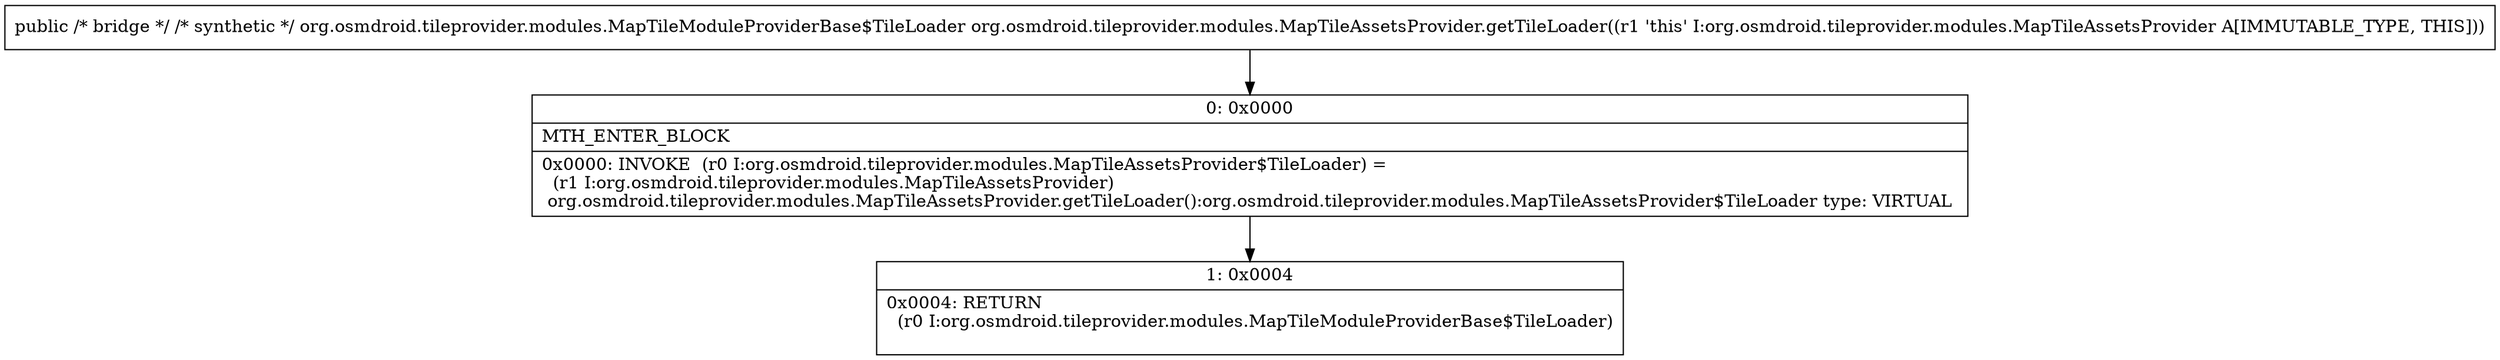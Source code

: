 digraph "CFG fororg.osmdroid.tileprovider.modules.MapTileAssetsProvider.getTileLoader()Lorg\/osmdroid\/tileprovider\/modules\/MapTileModuleProviderBase$TileLoader;" {
Node_0 [shape=record,label="{0\:\ 0x0000|MTH_ENTER_BLOCK\l|0x0000: INVOKE  (r0 I:org.osmdroid.tileprovider.modules.MapTileAssetsProvider$TileLoader) = \l  (r1 I:org.osmdroid.tileprovider.modules.MapTileAssetsProvider)\l org.osmdroid.tileprovider.modules.MapTileAssetsProvider.getTileLoader():org.osmdroid.tileprovider.modules.MapTileAssetsProvider$TileLoader type: VIRTUAL \l}"];
Node_1 [shape=record,label="{1\:\ 0x0004|0x0004: RETURN  \l  (r0 I:org.osmdroid.tileprovider.modules.MapTileModuleProviderBase$TileLoader)\l \l}"];
MethodNode[shape=record,label="{public \/* bridge *\/ \/* synthetic *\/ org.osmdroid.tileprovider.modules.MapTileModuleProviderBase$TileLoader org.osmdroid.tileprovider.modules.MapTileAssetsProvider.getTileLoader((r1 'this' I:org.osmdroid.tileprovider.modules.MapTileAssetsProvider A[IMMUTABLE_TYPE, THIS])) }"];
MethodNode -> Node_0;
Node_0 -> Node_1;
}

